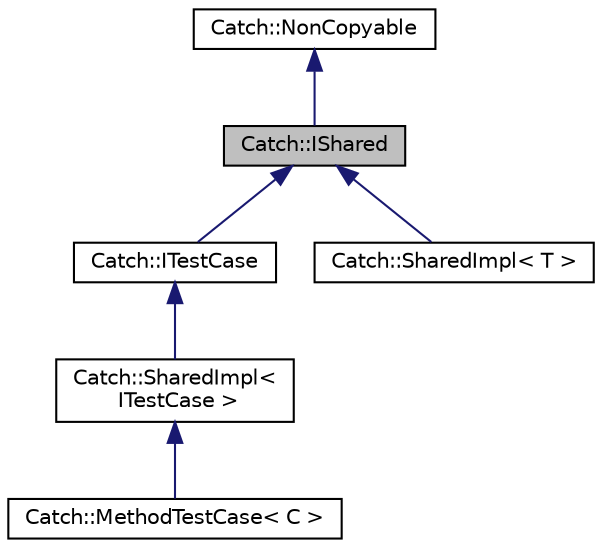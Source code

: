 digraph "Catch::IShared"
{
 // LATEX_PDF_SIZE
  edge [fontname="Helvetica",fontsize="10",labelfontname="Helvetica",labelfontsize="10"];
  node [fontname="Helvetica",fontsize="10",shape=record];
  Node1 [label="Catch::IShared",height=0.2,width=0.4,color="black", fillcolor="grey75", style="filled", fontcolor="black",tooltip=" "];
  Node2 -> Node1 [dir="back",color="midnightblue",fontsize="10",style="solid"];
  Node2 [label="Catch::NonCopyable",height=0.2,width=0.4,color="black", fillcolor="white", style="filled",URL="$dc/d1c/classCatch_1_1NonCopyable.html",tooltip=" "];
  Node1 -> Node3 [dir="back",color="midnightblue",fontsize="10",style="solid"];
  Node3 [label="Catch::ITestCase",height=0.2,width=0.4,color="black", fillcolor="white", style="filled",URL="$de/d8c/structCatch_1_1ITestCase.html",tooltip=" "];
  Node3 -> Node4 [dir="back",color="midnightblue",fontsize="10",style="solid"];
  Node4 [label="Catch::SharedImpl\<\l ITestCase \>",height=0.2,width=0.4,color="black", fillcolor="white", style="filled",URL="$d7/d91/structCatch_1_1SharedImpl.html",tooltip=" "];
  Node4 -> Node5 [dir="back",color="midnightblue",fontsize="10",style="solid"];
  Node5 [label="Catch::MethodTestCase\< C \>",height=0.2,width=0.4,color="black", fillcolor="white", style="filled",URL="$dc/d89/classCatch_1_1MethodTestCase.html",tooltip=" "];
  Node1 -> Node6 [dir="back",color="midnightblue",fontsize="10",style="solid"];
  Node6 [label="Catch::SharedImpl\< T \>",height=0.2,width=0.4,color="black", fillcolor="white", style="filled",URL="$d7/d91/structCatch_1_1SharedImpl.html",tooltip=" "];
}
